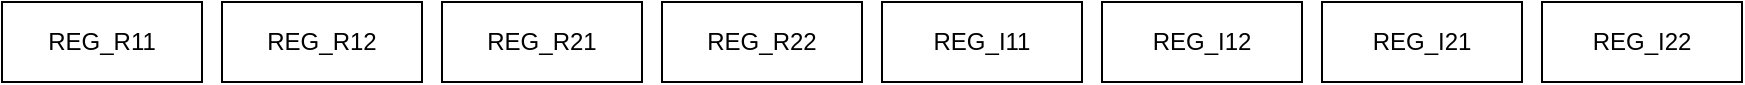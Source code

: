 <mxfile version="24.7.17">
  <diagram name="Page-1" id="zA4f5Ey3d0yblbI0UI71">
    <mxGraphModel dx="1114" dy="612" grid="1" gridSize="10" guides="1" tooltips="1" connect="1" arrows="1" fold="1" page="1" pageScale="1" pageWidth="850" pageHeight="1100" math="0" shadow="0">
      <root>
        <mxCell id="0" />
        <mxCell id="1" parent="0" />
        <mxCell id="BprO03HR-x-PM1MUVKle-1" value="&lt;div&gt;REG_R11&lt;/div&gt;" style="rounded=0;whiteSpace=wrap;html=1;" vertex="1" parent="1">
          <mxGeometry y="40" width="100" height="40" as="geometry" />
        </mxCell>
        <mxCell id="BprO03HR-x-PM1MUVKle-2" value="&lt;div&gt;REG_R12&lt;/div&gt;" style="rounded=0;whiteSpace=wrap;html=1;" vertex="1" parent="1">
          <mxGeometry x="110" y="40" width="100" height="40" as="geometry" />
        </mxCell>
        <mxCell id="BprO03HR-x-PM1MUVKle-3" value="&lt;div&gt;REG_R21&lt;/div&gt;" style="rounded=0;whiteSpace=wrap;html=1;" vertex="1" parent="1">
          <mxGeometry x="220" y="40" width="100" height="40" as="geometry" />
        </mxCell>
        <mxCell id="BprO03HR-x-PM1MUVKle-4" value="&lt;div&gt;REG_R22&lt;/div&gt;" style="rounded=0;whiteSpace=wrap;html=1;" vertex="1" parent="1">
          <mxGeometry x="330" y="40" width="100" height="40" as="geometry" />
        </mxCell>
        <mxCell id="BprO03HR-x-PM1MUVKle-5" value="&lt;div&gt;REG_I22&lt;/div&gt;" style="rounded=0;whiteSpace=wrap;html=1;" vertex="1" parent="1">
          <mxGeometry x="770" y="40" width="100" height="40" as="geometry" />
        </mxCell>
        <mxCell id="BprO03HR-x-PM1MUVKle-6" value="&lt;div&gt;REG_I21&lt;/div&gt;" style="rounded=0;whiteSpace=wrap;html=1;" vertex="1" parent="1">
          <mxGeometry x="660" y="40" width="100" height="40" as="geometry" />
        </mxCell>
        <mxCell id="BprO03HR-x-PM1MUVKle-7" value="&lt;div&gt;REG_I12&lt;/div&gt;" style="rounded=0;whiteSpace=wrap;html=1;" vertex="1" parent="1">
          <mxGeometry x="550" y="40" width="100" height="40" as="geometry" />
        </mxCell>
        <mxCell id="BprO03HR-x-PM1MUVKle-8" value="&lt;div&gt;REG_I11&lt;/div&gt;" style="rounded=0;whiteSpace=wrap;html=1;" vertex="1" parent="1">
          <mxGeometry x="440" y="40" width="100" height="40" as="geometry" />
        </mxCell>
      </root>
    </mxGraphModel>
  </diagram>
</mxfile>
